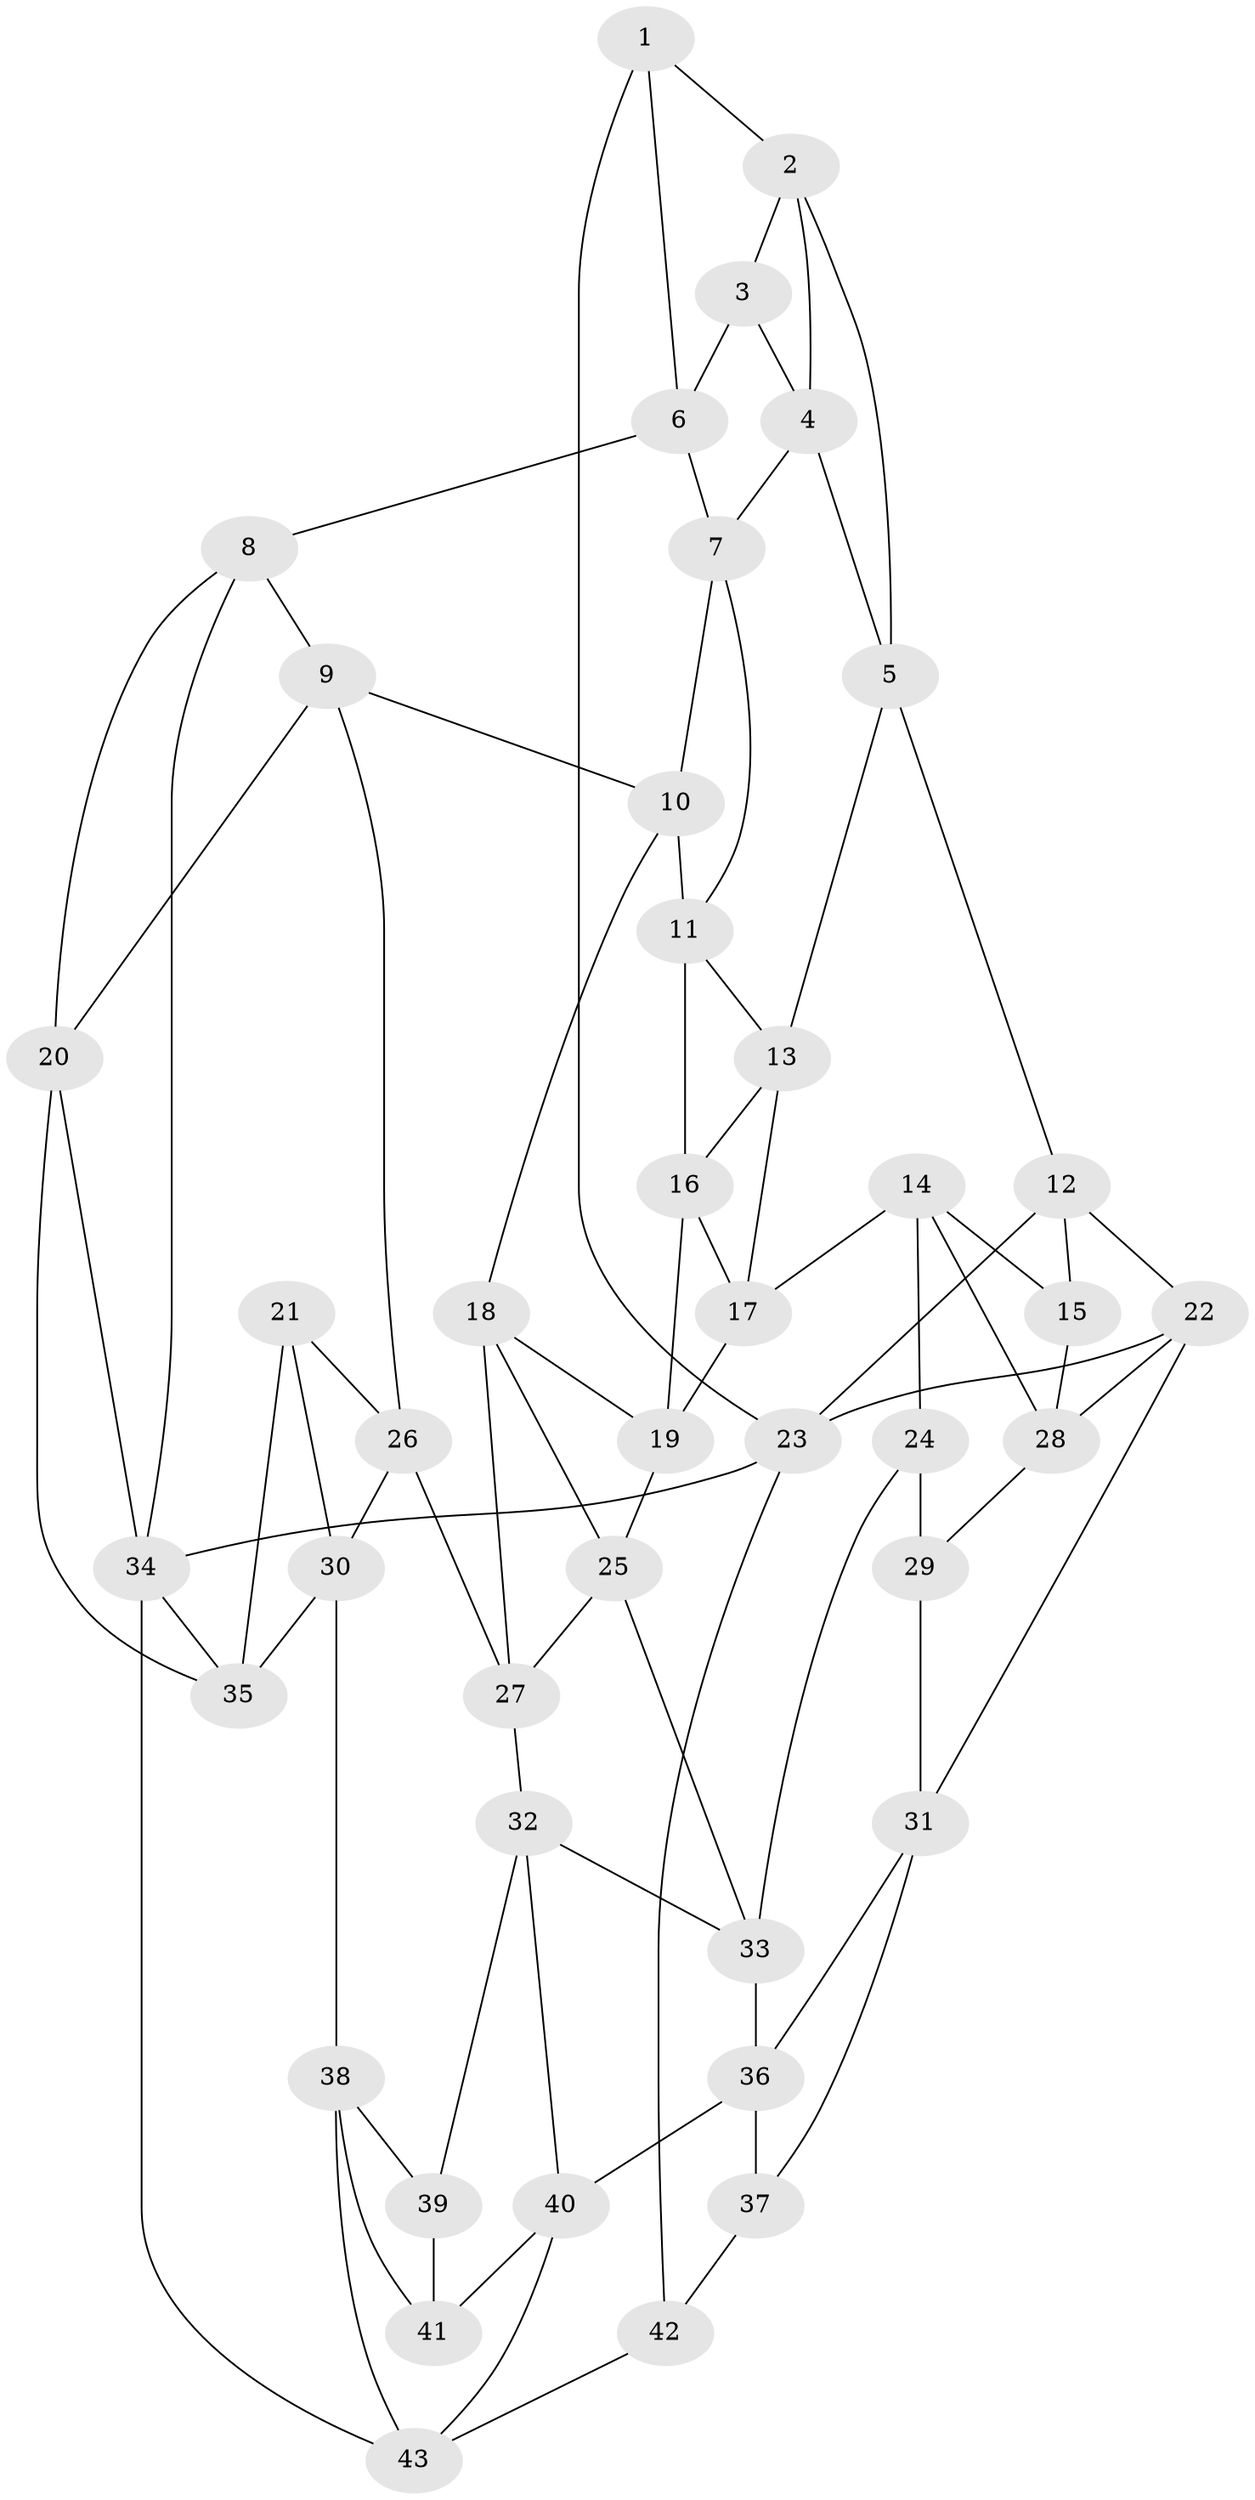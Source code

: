 // original degree distribution, {3: 0.023809523809523808, 6: 0.20238095238095238, 4: 0.2261904761904762, 5: 0.5476190476190477}
// Generated by graph-tools (version 1.1) at 2025/51/03/09/25 03:51:00]
// undirected, 43 vertices, 82 edges
graph export_dot {
graph [start="1"]
  node [color=gray90,style=filled];
  1;
  2;
  3;
  4;
  5;
  6;
  7;
  8;
  9;
  10;
  11;
  12;
  13;
  14;
  15;
  16;
  17;
  18;
  19;
  20;
  21;
  22;
  23;
  24;
  25;
  26;
  27;
  28;
  29;
  30;
  31;
  32;
  33;
  34;
  35;
  36;
  37;
  38;
  39;
  40;
  41;
  42;
  43;
  1 -- 2 [weight=1.0];
  1 -- 6 [weight=1.0];
  1 -- 23 [weight=1.0];
  2 -- 3 [weight=1.0];
  2 -- 4 [weight=1.0];
  2 -- 5 [weight=1.0];
  3 -- 4 [weight=1.0];
  3 -- 6 [weight=1.0];
  4 -- 5 [weight=1.0];
  4 -- 7 [weight=1.0];
  5 -- 12 [weight=1.0];
  5 -- 13 [weight=1.0];
  6 -- 7 [weight=1.0];
  6 -- 8 [weight=1.0];
  7 -- 10 [weight=1.0];
  7 -- 11 [weight=1.0];
  8 -- 9 [weight=1.0];
  8 -- 20 [weight=1.0];
  8 -- 34 [weight=1.0];
  9 -- 10 [weight=1.0];
  9 -- 20 [weight=1.0];
  9 -- 26 [weight=1.0];
  10 -- 11 [weight=1.0];
  10 -- 18 [weight=1.0];
  11 -- 13 [weight=1.0];
  11 -- 16 [weight=1.0];
  12 -- 15 [weight=1.0];
  12 -- 22 [weight=1.0];
  12 -- 23 [weight=1.0];
  13 -- 16 [weight=1.0];
  13 -- 17 [weight=1.0];
  14 -- 15 [weight=1.0];
  14 -- 17 [weight=1.0];
  14 -- 24 [weight=1.0];
  14 -- 28 [weight=1.0];
  15 -- 28 [weight=1.0];
  16 -- 17 [weight=1.0];
  16 -- 19 [weight=1.0];
  17 -- 19 [weight=1.0];
  18 -- 19 [weight=1.0];
  18 -- 25 [weight=1.0];
  18 -- 27 [weight=1.0];
  19 -- 25 [weight=1.0];
  20 -- 34 [weight=1.0];
  20 -- 35 [weight=1.0];
  21 -- 26 [weight=1.0];
  21 -- 30 [weight=1.0];
  21 -- 35 [weight=1.0];
  22 -- 23 [weight=1.0];
  22 -- 28 [weight=1.0];
  22 -- 31 [weight=1.0];
  23 -- 34 [weight=2.0];
  23 -- 42 [weight=1.0];
  24 -- 29 [weight=2.0];
  24 -- 33 [weight=1.0];
  25 -- 27 [weight=1.0];
  25 -- 33 [weight=1.0];
  26 -- 27 [weight=1.0];
  26 -- 30 [weight=1.0];
  27 -- 32 [weight=1.0];
  28 -- 29 [weight=1.0];
  29 -- 31 [weight=1.0];
  30 -- 35 [weight=1.0];
  30 -- 38 [weight=1.0];
  31 -- 36 [weight=1.0];
  31 -- 37 [weight=1.0];
  32 -- 33 [weight=1.0];
  32 -- 39 [weight=1.0];
  32 -- 40 [weight=1.0];
  33 -- 36 [weight=1.0];
  34 -- 35 [weight=1.0];
  34 -- 43 [weight=1.0];
  36 -- 37 [weight=1.0];
  36 -- 40 [weight=1.0];
  37 -- 42 [weight=2.0];
  38 -- 39 [weight=1.0];
  38 -- 41 [weight=1.0];
  38 -- 43 [weight=1.0];
  39 -- 41 [weight=2.0];
  40 -- 41 [weight=1.0];
  40 -- 43 [weight=1.0];
  42 -- 43 [weight=1.0];
}

